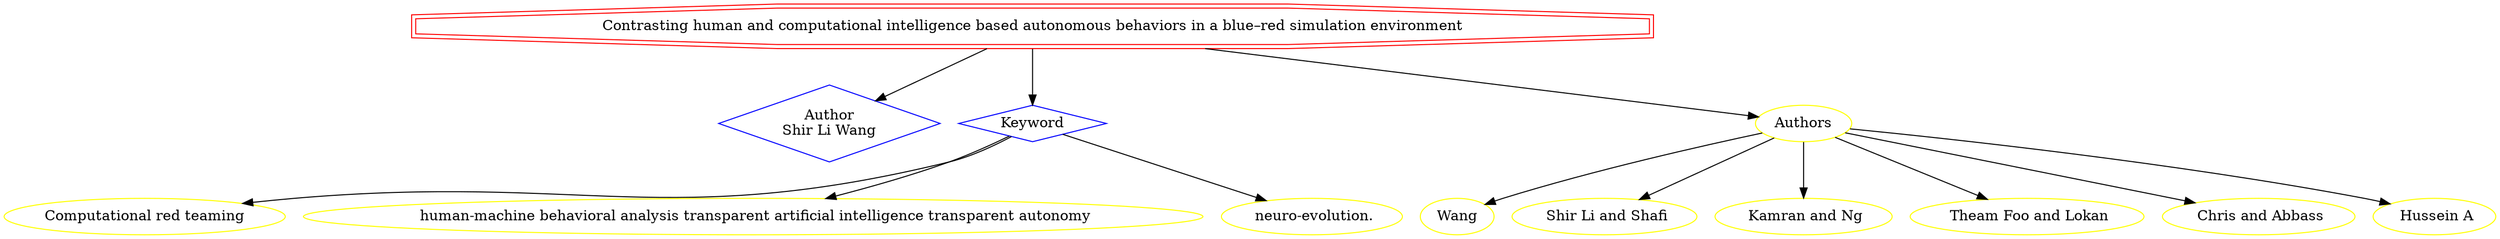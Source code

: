 strict digraph mind_map32 {
	node [color=red shape=doubleoctagon]
	"Contrasting human and computational intelligence based autonomous behaviors in a blue–red simulation environment"
	node [color=blue shape=diamond]
	"Author
Shir Li Wang"
	Keyword
	"Contrasting human and computational intelligence based autonomous behaviors in a blue–red simulation environment" -> "Author
Shir Li Wang"
	"Contrasting human and computational intelligence based autonomous behaviors in a blue–red simulation environment" -> Keyword
	node [color=yellow shape=ellipse]
	"Computational red teaming"
	Keyword -> "Computational red teaming"
	" human-machine behavioral analysis transparent artificial intelligence transparent autonomy"
	Keyword -> " human-machine behavioral analysis transparent artificial intelligence transparent autonomy"
	" neuro-evolution."
	Keyword -> " neuro-evolution."
	"Contrasting human and computational intelligence based autonomous behaviors in a blue–red simulation environment" -> Authors
	Authors -> Wang
	Authors -> " Shir Li and Shafi"
	Authors -> " Kamran and Ng"
	Authors -> " Theam Foo and Lokan"
	Authors -> " Chris and Abbass"
	Authors -> " Hussein A"
}
